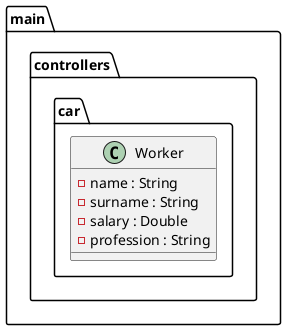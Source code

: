 @startuml
class main.controllers.car.Worker {
    -name : String
    -surname : String
    -salary : Double
    -profession : String
}
@enduml
